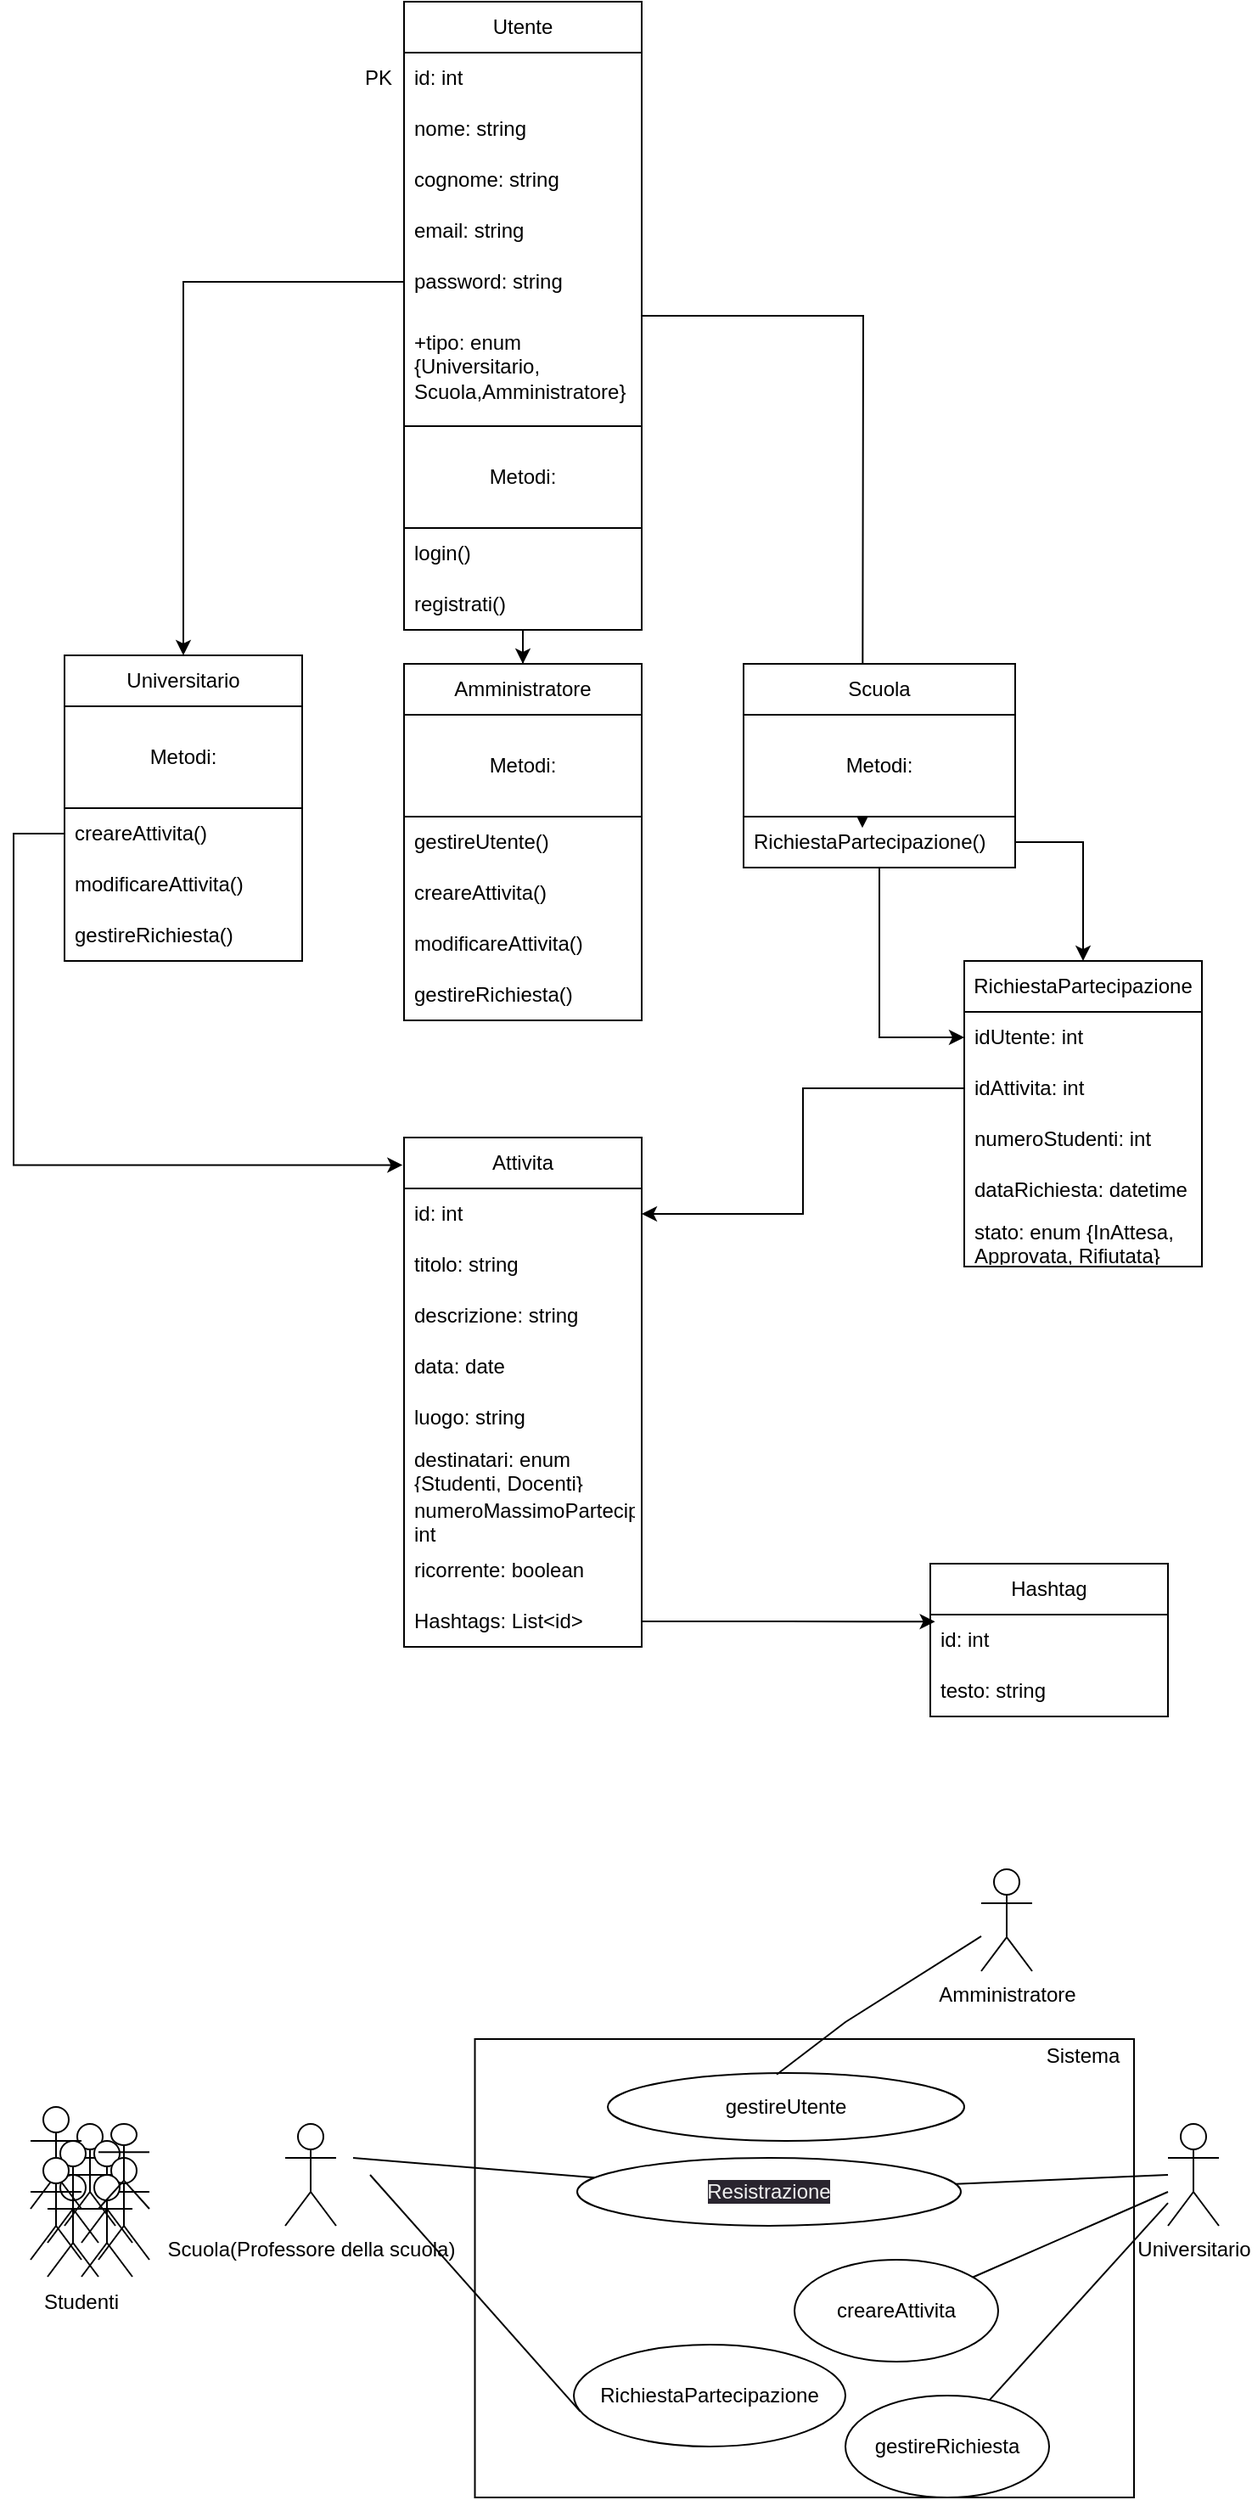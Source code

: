 <mxfile version="21.3.2" type="device">
  <diagram name="Страница 1" id="3SnI2dsSfNiY6uwZ70OO">
    <mxGraphModel dx="1009" dy="535" grid="1" gridSize="10" guides="1" tooltips="1" connect="1" arrows="1" fold="1" page="1" pageScale="1" pageWidth="827" pageHeight="1169" math="0" shadow="0">
      <root>
        <mxCell id="0" />
        <mxCell id="1" parent="0" />
        <mxCell id="pqyrR4Dr0prrITzy_fWj-87" value="" style="edgeStyle=orthogonalEdgeStyle;rounded=0;orthogonalLoop=1;jettySize=auto;html=1;entryX=0.5;entryY=0;entryDx=0;entryDy=0;" edge="1" parent="1" source="pqyrR4Dr0prrITzy_fWj-1" target="pqyrR4Dr0prrITzy_fWj-75">
          <mxGeometry relative="1" as="geometry" />
        </mxCell>
        <mxCell id="pqyrR4Dr0prrITzy_fWj-96" style="edgeStyle=orthogonalEdgeStyle;rounded=0;orthogonalLoop=1;jettySize=auto;html=1;" edge="1" parent="1" source="pqyrR4Dr0prrITzy_fWj-1">
          <mxGeometry relative="1" as="geometry">
            <mxPoint x="520" y="686.667" as="targetPoint" />
          </mxGeometry>
        </mxCell>
        <mxCell id="pqyrR4Dr0prrITzy_fWj-1" value="Utente" style="swimlane;fontStyle=0;childLayout=stackLayout;horizontal=1;startSize=30;horizontalStack=0;resizeParent=1;resizeParentMax=0;resizeLast=0;collapsible=1;marginBottom=0;whiteSpace=wrap;html=1;" vertex="1" parent="1">
          <mxGeometry x="250" y="200" width="140" height="370" as="geometry" />
        </mxCell>
        <mxCell id="pqyrR4Dr0prrITzy_fWj-2" value="id: int" style="text;strokeColor=none;fillColor=none;align=left;verticalAlign=middle;spacingLeft=4;spacingRight=4;overflow=hidden;points=[[0,0.5],[1,0.5]];portConstraint=eastwest;rotatable=0;whiteSpace=wrap;html=1;" vertex="1" parent="pqyrR4Dr0prrITzy_fWj-1">
          <mxGeometry y="30" width="140" height="30" as="geometry" />
        </mxCell>
        <mxCell id="pqyrR4Dr0prrITzy_fWj-3" value="nome: string" style="text;strokeColor=none;fillColor=none;align=left;verticalAlign=middle;spacingLeft=4;spacingRight=4;overflow=hidden;points=[[0,0.5],[1,0.5]];portConstraint=eastwest;rotatable=0;whiteSpace=wrap;html=1;" vertex="1" parent="pqyrR4Dr0prrITzy_fWj-1">
          <mxGeometry y="60" width="140" height="30" as="geometry" />
        </mxCell>
        <mxCell id="pqyrR4Dr0prrITzy_fWj-4" value="cognome: string" style="text;strokeColor=none;fillColor=none;align=left;verticalAlign=middle;spacingLeft=4;spacingRight=4;overflow=hidden;points=[[0,0.5],[1,0.5]];portConstraint=eastwest;rotatable=0;whiteSpace=wrap;html=1;" vertex="1" parent="pqyrR4Dr0prrITzy_fWj-1">
          <mxGeometry y="90" width="140" height="30" as="geometry" />
        </mxCell>
        <mxCell id="pqyrR4Dr0prrITzy_fWj-35" value="email: string" style="text;strokeColor=none;fillColor=none;align=left;verticalAlign=middle;spacingLeft=4;spacingRight=4;overflow=hidden;points=[[0,0.5],[1,0.5]];portConstraint=eastwest;rotatable=0;whiteSpace=wrap;html=1;" vertex="1" parent="pqyrR4Dr0prrITzy_fWj-1">
          <mxGeometry y="120" width="140" height="30" as="geometry" />
        </mxCell>
        <mxCell id="pqyrR4Dr0prrITzy_fWj-36" value="password: string" style="text;strokeColor=none;fillColor=none;align=left;verticalAlign=middle;spacingLeft=4;spacingRight=4;overflow=hidden;points=[[0,0.5],[1,0.5]];portConstraint=eastwest;rotatable=0;whiteSpace=wrap;html=1;" vertex="1" parent="pqyrR4Dr0prrITzy_fWj-1">
          <mxGeometry y="150" width="140" height="30" as="geometry" />
        </mxCell>
        <mxCell id="pqyrR4Dr0prrITzy_fWj-37" value="+tipo: enum {Universitario, Scuola,Amministratore}" style="text;strokeColor=none;fillColor=none;align=left;verticalAlign=middle;spacingLeft=4;spacingRight=4;overflow=hidden;points=[[0,0.5],[1,0.5]];portConstraint=eastwest;rotatable=0;whiteSpace=wrap;html=1;" vertex="1" parent="pqyrR4Dr0prrITzy_fWj-1">
          <mxGeometry y="180" width="140" height="70" as="geometry" />
        </mxCell>
        <mxCell id="pqyrR4Dr0prrITzy_fWj-71" value="Metodi:" style="rounded=0;whiteSpace=wrap;html=1;" vertex="1" parent="pqyrR4Dr0prrITzy_fWj-1">
          <mxGeometry y="250" width="140" height="60" as="geometry" />
        </mxCell>
        <mxCell id="pqyrR4Dr0prrITzy_fWj-72" value="login()" style="text;strokeColor=none;fillColor=none;align=left;verticalAlign=middle;spacingLeft=4;spacingRight=4;overflow=hidden;points=[[0,0.5],[1,0.5]];portConstraint=eastwest;rotatable=0;whiteSpace=wrap;html=1;" vertex="1" parent="pqyrR4Dr0prrITzy_fWj-1">
          <mxGeometry y="310" width="140" height="30" as="geometry" />
        </mxCell>
        <mxCell id="pqyrR4Dr0prrITzy_fWj-73" value="registrati()" style="text;strokeColor=none;fillColor=none;align=left;verticalAlign=middle;spacingLeft=4;spacingRight=4;overflow=hidden;points=[[0,0.5],[1,0.5]];portConstraint=eastwest;rotatable=0;whiteSpace=wrap;html=1;" vertex="1" parent="pqyrR4Dr0prrITzy_fWj-1">
          <mxGeometry y="340" width="140" height="30" as="geometry" />
        </mxCell>
        <mxCell id="pqyrR4Dr0prrITzy_fWj-43" value="Attivita" style="swimlane;fontStyle=0;childLayout=stackLayout;horizontal=1;startSize=30;horizontalStack=0;resizeParent=1;resizeParentMax=0;resizeLast=0;collapsible=1;marginBottom=0;whiteSpace=wrap;html=1;" vertex="1" parent="1">
          <mxGeometry x="250" y="869" width="140" height="300" as="geometry" />
        </mxCell>
        <mxCell id="pqyrR4Dr0prrITzy_fWj-44" value="id: int" style="text;strokeColor=none;fillColor=none;align=left;verticalAlign=middle;spacingLeft=4;spacingRight=4;overflow=hidden;points=[[0,0.5],[1,0.5]];portConstraint=eastwest;rotatable=0;whiteSpace=wrap;html=1;" vertex="1" parent="pqyrR4Dr0prrITzy_fWj-43">
          <mxGeometry y="30" width="140" height="30" as="geometry" />
        </mxCell>
        <mxCell id="pqyrR4Dr0prrITzy_fWj-45" value="titolo: string" style="text;strokeColor=none;fillColor=none;align=left;verticalAlign=middle;spacingLeft=4;spacingRight=4;overflow=hidden;points=[[0,0.5],[1,0.5]];portConstraint=eastwest;rotatable=0;whiteSpace=wrap;html=1;" vertex="1" parent="pqyrR4Dr0prrITzy_fWj-43">
          <mxGeometry y="60" width="140" height="30" as="geometry" />
        </mxCell>
        <mxCell id="pqyrR4Dr0prrITzy_fWj-46" value="descrizione: string" style="text;strokeColor=none;fillColor=none;align=left;verticalAlign=middle;spacingLeft=4;spacingRight=4;overflow=hidden;points=[[0,0.5],[1,0.5]];portConstraint=eastwest;rotatable=0;whiteSpace=wrap;html=1;" vertex="1" parent="pqyrR4Dr0prrITzy_fWj-43">
          <mxGeometry y="90" width="140" height="30" as="geometry" />
        </mxCell>
        <mxCell id="pqyrR4Dr0prrITzy_fWj-47" value="data: date" style="text;strokeColor=none;fillColor=none;align=left;verticalAlign=middle;spacingLeft=4;spacingRight=4;overflow=hidden;points=[[0,0.5],[1,0.5]];portConstraint=eastwest;rotatable=0;whiteSpace=wrap;html=1;" vertex="1" parent="pqyrR4Dr0prrITzy_fWj-43">
          <mxGeometry y="120" width="140" height="30" as="geometry" />
        </mxCell>
        <mxCell id="pqyrR4Dr0prrITzy_fWj-48" value="luogo: string" style="text;strokeColor=none;fillColor=none;align=left;verticalAlign=middle;spacingLeft=4;spacingRight=4;overflow=hidden;points=[[0,0.5],[1,0.5]];portConstraint=eastwest;rotatable=0;whiteSpace=wrap;html=1;" vertex="1" parent="pqyrR4Dr0prrITzy_fWj-43">
          <mxGeometry y="150" width="140" height="30" as="geometry" />
        </mxCell>
        <mxCell id="pqyrR4Dr0prrITzy_fWj-49" value="destinatari: enum {Studenti, Docenti}" style="text;strokeColor=none;fillColor=none;align=left;verticalAlign=middle;spacingLeft=4;spacingRight=4;overflow=hidden;points=[[0,0.5],[1,0.5]];portConstraint=eastwest;rotatable=0;whiteSpace=wrap;html=1;" vertex="1" parent="pqyrR4Dr0prrITzy_fWj-43">
          <mxGeometry y="180" width="140" height="30" as="geometry" />
        </mxCell>
        <mxCell id="pqyrR4Dr0prrITzy_fWj-50" value="numeroMassimoPartecipanti: int" style="text;strokeColor=none;fillColor=none;align=left;verticalAlign=middle;spacingLeft=4;spacingRight=4;overflow=hidden;points=[[0,0.5],[1,0.5]];portConstraint=eastwest;rotatable=0;whiteSpace=wrap;html=1;" vertex="1" parent="pqyrR4Dr0prrITzy_fWj-43">
          <mxGeometry y="210" width="140" height="30" as="geometry" />
        </mxCell>
        <mxCell id="pqyrR4Dr0prrITzy_fWj-104" value="ricorrente: boolean" style="text;strokeColor=none;fillColor=none;align=left;verticalAlign=middle;spacingLeft=4;spacingRight=4;overflow=hidden;points=[[0,0.5],[1,0.5]];portConstraint=eastwest;rotatable=0;whiteSpace=wrap;html=1;" vertex="1" parent="pqyrR4Dr0prrITzy_fWj-43">
          <mxGeometry y="240" width="140" height="30" as="geometry" />
        </mxCell>
        <mxCell id="pqyrR4Dr0prrITzy_fWj-105" value="Hashtags: List&amp;lt;id&amp;gt;" style="text;strokeColor=none;fillColor=none;align=left;verticalAlign=middle;spacingLeft=4;spacingRight=4;overflow=hidden;points=[[0,0.5],[1,0.5]];portConstraint=eastwest;rotatable=0;whiteSpace=wrap;html=1;" vertex="1" parent="pqyrR4Dr0prrITzy_fWj-43">
          <mxGeometry y="270" width="140" height="30" as="geometry" />
        </mxCell>
        <mxCell id="pqyrR4Dr0prrITzy_fWj-52" value="Hashtag" style="swimlane;fontStyle=0;childLayout=stackLayout;horizontal=1;startSize=30;horizontalStack=0;resizeParent=1;resizeParentMax=0;resizeLast=0;collapsible=1;marginBottom=0;whiteSpace=wrap;html=1;" vertex="1" parent="1">
          <mxGeometry x="560" y="1120" width="140" height="90" as="geometry" />
        </mxCell>
        <mxCell id="pqyrR4Dr0prrITzy_fWj-53" value="id: int" style="text;strokeColor=none;fillColor=none;align=left;verticalAlign=middle;spacingLeft=4;spacingRight=4;overflow=hidden;points=[[0,0.5],[1,0.5]];portConstraint=eastwest;rotatable=0;whiteSpace=wrap;html=1;" vertex="1" parent="pqyrR4Dr0prrITzy_fWj-52">
          <mxGeometry y="30" width="140" height="30" as="geometry" />
        </mxCell>
        <mxCell id="pqyrR4Dr0prrITzy_fWj-54" value="testo: string" style="text;strokeColor=none;fillColor=none;align=left;verticalAlign=middle;spacingLeft=4;spacingRight=4;overflow=hidden;points=[[0,0.5],[1,0.5]];portConstraint=eastwest;rotatable=0;whiteSpace=wrap;html=1;" vertex="1" parent="pqyrR4Dr0prrITzy_fWj-52">
          <mxGeometry y="60" width="140" height="30" as="geometry" />
        </mxCell>
        <mxCell id="pqyrR4Dr0prrITzy_fWj-62" value="RichiestaPartecipazione" style="swimlane;fontStyle=0;childLayout=stackLayout;horizontal=1;startSize=30;horizontalStack=0;resizeParent=1;resizeParentMax=0;resizeLast=0;collapsible=1;marginBottom=0;whiteSpace=wrap;html=1;" vertex="1" parent="1">
          <mxGeometry x="580" y="765" width="140" height="180" as="geometry" />
        </mxCell>
        <mxCell id="pqyrR4Dr0prrITzy_fWj-63" value="idUtente: int" style="text;strokeColor=none;fillColor=none;align=left;verticalAlign=middle;spacingLeft=4;spacingRight=4;overflow=hidden;points=[[0,0.5],[1,0.5]];portConstraint=eastwest;rotatable=0;whiteSpace=wrap;html=1;" vertex="1" parent="pqyrR4Dr0prrITzy_fWj-62">
          <mxGeometry y="30" width="140" height="30" as="geometry" />
        </mxCell>
        <mxCell id="pqyrR4Dr0prrITzy_fWj-103" value="idAttivita: int" style="text;strokeColor=none;fillColor=none;align=left;verticalAlign=middle;spacingLeft=4;spacingRight=4;overflow=hidden;points=[[0,0.5],[1,0.5]];portConstraint=eastwest;rotatable=0;whiteSpace=wrap;html=1;" vertex="1" parent="pqyrR4Dr0prrITzy_fWj-62">
          <mxGeometry y="60" width="140" height="30" as="geometry" />
        </mxCell>
        <mxCell id="pqyrR4Dr0prrITzy_fWj-64" value="numeroStudenti: int" style="text;strokeColor=none;fillColor=none;align=left;verticalAlign=middle;spacingLeft=4;spacingRight=4;overflow=hidden;points=[[0,0.5],[1,0.5]];portConstraint=eastwest;rotatable=0;whiteSpace=wrap;html=1;" vertex="1" parent="pqyrR4Dr0prrITzy_fWj-62">
          <mxGeometry y="90" width="140" height="30" as="geometry" />
        </mxCell>
        <mxCell id="pqyrR4Dr0prrITzy_fWj-65" value="dataRichiesta: datetime" style="text;strokeColor=none;fillColor=none;align=left;verticalAlign=middle;spacingLeft=4;spacingRight=4;overflow=hidden;points=[[0,0.5],[1,0.5]];portConstraint=eastwest;rotatable=0;whiteSpace=wrap;html=1;" vertex="1" parent="pqyrR4Dr0prrITzy_fWj-62">
          <mxGeometry y="120" width="140" height="30" as="geometry" />
        </mxCell>
        <mxCell id="pqyrR4Dr0prrITzy_fWj-66" value="stato: enum {InAttesa, Approvata, Rifiutata}" style="text;strokeColor=none;fillColor=none;align=left;verticalAlign=middle;spacingLeft=4;spacingRight=4;overflow=hidden;points=[[0,0.5],[1,0.5]];portConstraint=eastwest;rotatable=0;whiteSpace=wrap;html=1;" vertex="1" parent="pqyrR4Dr0prrITzy_fWj-62">
          <mxGeometry y="150" width="140" height="30" as="geometry" />
        </mxCell>
        <mxCell id="pqyrR4Dr0prrITzy_fWj-75" value="Amministratore" style="swimlane;fontStyle=0;childLayout=stackLayout;horizontal=1;startSize=30;horizontalStack=0;resizeParent=1;resizeParentMax=0;resizeLast=0;collapsible=1;marginBottom=0;whiteSpace=wrap;html=1;" vertex="1" parent="1">
          <mxGeometry x="250" y="590" width="140" height="210" as="geometry" />
        </mxCell>
        <mxCell id="pqyrR4Dr0prrITzy_fWj-83" value="Metodi:" style="rounded=0;whiteSpace=wrap;html=1;" vertex="1" parent="pqyrR4Dr0prrITzy_fWj-75">
          <mxGeometry y="30" width="140" height="60" as="geometry" />
        </mxCell>
        <mxCell id="pqyrR4Dr0prrITzy_fWj-84" value="&lt;div&gt;gestireUtente()&lt;/div&gt;" style="text;strokeColor=none;fillColor=none;align=left;verticalAlign=middle;spacingLeft=4;spacingRight=4;overflow=hidden;points=[[0,0.5],[1,0.5]];portConstraint=eastwest;rotatable=0;whiteSpace=wrap;html=1;" vertex="1" parent="pqyrR4Dr0prrITzy_fWj-75">
          <mxGeometry y="90" width="140" height="30" as="geometry" />
        </mxCell>
        <mxCell id="pqyrR4Dr0prrITzy_fWj-107" value="&lt;div&gt;creareAttivita()&lt;/div&gt;" style="text;strokeColor=none;fillColor=none;align=left;verticalAlign=middle;spacingLeft=4;spacingRight=4;overflow=hidden;points=[[0,0.5],[1,0.5]];portConstraint=eastwest;rotatable=0;whiteSpace=wrap;html=1;" vertex="1" parent="pqyrR4Dr0prrITzy_fWj-75">
          <mxGeometry y="120" width="140" height="30" as="geometry" />
        </mxCell>
        <mxCell id="pqyrR4Dr0prrITzy_fWj-85" value="&lt;div&gt;modificareAttivita()&lt;/div&gt;" style="text;strokeColor=none;fillColor=none;align=left;verticalAlign=middle;spacingLeft=4;spacingRight=4;overflow=hidden;points=[[0,0.5],[1,0.5]];portConstraint=eastwest;rotatable=0;whiteSpace=wrap;html=1;" vertex="1" parent="pqyrR4Dr0prrITzy_fWj-75">
          <mxGeometry y="150" width="140" height="30" as="geometry" />
        </mxCell>
        <mxCell id="pqyrR4Dr0prrITzy_fWj-86" value="gestireRichiesta()&lt;div&gt;&lt;/div&gt;" style="text;strokeColor=none;fillColor=none;align=left;verticalAlign=middle;spacingLeft=4;spacingRight=4;overflow=hidden;points=[[0,0.5],[1,0.5]];portConstraint=eastwest;rotatable=0;whiteSpace=wrap;html=1;" vertex="1" parent="pqyrR4Dr0prrITzy_fWj-75">
          <mxGeometry y="180" width="140" height="30" as="geometry" />
        </mxCell>
        <mxCell id="pqyrR4Dr0prrITzy_fWj-89" value="Universitario" style="swimlane;fontStyle=0;childLayout=stackLayout;horizontal=1;startSize=30;horizontalStack=0;resizeParent=1;resizeParentMax=0;resizeLast=0;collapsible=1;marginBottom=0;whiteSpace=wrap;html=1;" vertex="1" parent="1">
          <mxGeometry x="50" y="585" width="140" height="180" as="geometry" />
        </mxCell>
        <mxCell id="pqyrR4Dr0prrITzy_fWj-90" value="Metodi:" style="rounded=0;whiteSpace=wrap;html=1;" vertex="1" parent="pqyrR4Dr0prrITzy_fWj-89">
          <mxGeometry y="30" width="140" height="60" as="geometry" />
        </mxCell>
        <mxCell id="pqyrR4Dr0prrITzy_fWj-91" value="&lt;div&gt;creareAttivita()&lt;/div&gt;" style="text;strokeColor=none;fillColor=none;align=left;verticalAlign=middle;spacingLeft=4;spacingRight=4;overflow=hidden;points=[[0,0.5],[1,0.5]];portConstraint=eastwest;rotatable=0;whiteSpace=wrap;html=1;" vertex="1" parent="pqyrR4Dr0prrITzy_fWj-89">
          <mxGeometry y="90" width="140" height="30" as="geometry" />
        </mxCell>
        <mxCell id="pqyrR4Dr0prrITzy_fWj-92" value="&lt;div&gt;modificareAttivita()&lt;/div&gt;" style="text;strokeColor=none;fillColor=none;align=left;verticalAlign=middle;spacingLeft=4;spacingRight=4;overflow=hidden;points=[[0,0.5],[1,0.5]];portConstraint=eastwest;rotatable=0;whiteSpace=wrap;html=1;" vertex="1" parent="pqyrR4Dr0prrITzy_fWj-89">
          <mxGeometry y="120" width="140" height="30" as="geometry" />
        </mxCell>
        <mxCell id="pqyrR4Dr0prrITzy_fWj-93" value="&lt;div&gt;gestireRichiesta()&lt;/div&gt;" style="text;strokeColor=none;fillColor=none;align=left;verticalAlign=middle;spacingLeft=4;spacingRight=4;overflow=hidden;points=[[0,0.5],[1,0.5]];portConstraint=eastwest;rotatable=0;whiteSpace=wrap;html=1;" vertex="1" parent="pqyrR4Dr0prrITzy_fWj-89">
          <mxGeometry y="150" width="140" height="30" as="geometry" />
        </mxCell>
        <mxCell id="pqyrR4Dr0prrITzy_fWj-94" value="PK" style="text;html=1;strokeColor=none;fillColor=none;align=center;verticalAlign=middle;whiteSpace=wrap;rounded=0;" vertex="1" parent="1">
          <mxGeometry x="220" y="230" width="30" height="30" as="geometry" />
        </mxCell>
        <mxCell id="pqyrR4Dr0prrITzy_fWj-112" style="edgeStyle=orthogonalEdgeStyle;rounded=0;orthogonalLoop=1;jettySize=auto;html=1;" edge="1" parent="1" source="pqyrR4Dr0prrITzy_fWj-97" target="pqyrR4Dr0prrITzy_fWj-63">
          <mxGeometry relative="1" as="geometry" />
        </mxCell>
        <mxCell id="pqyrR4Dr0prrITzy_fWj-97" value="Scuola" style="swimlane;fontStyle=0;childLayout=stackLayout;horizontal=1;startSize=30;horizontalStack=0;resizeParent=1;resizeParentMax=0;resizeLast=0;collapsible=1;marginBottom=0;whiteSpace=wrap;html=1;" vertex="1" parent="1">
          <mxGeometry x="450" y="590" width="160" height="120" as="geometry" />
        </mxCell>
        <mxCell id="pqyrR4Dr0prrITzy_fWj-98" value="Metodi:" style="rounded=0;whiteSpace=wrap;html=1;" vertex="1" parent="pqyrR4Dr0prrITzy_fWj-97">
          <mxGeometry y="30" width="160" height="60" as="geometry" />
        </mxCell>
        <mxCell id="pqyrR4Dr0prrITzy_fWj-99" value="RichiestaPartecipazione()&lt;div&gt;&lt;/div&gt;" style="text;strokeColor=none;fillColor=none;align=left;verticalAlign=middle;spacingLeft=4;spacingRight=4;overflow=hidden;points=[[0,0.5],[1,0.5]];portConstraint=eastwest;rotatable=0;whiteSpace=wrap;html=1;" vertex="1" parent="pqyrR4Dr0prrITzy_fWj-97">
          <mxGeometry y="90" width="160" height="30" as="geometry" />
        </mxCell>
        <mxCell id="pqyrR4Dr0prrITzy_fWj-95" style="edgeStyle=orthogonalEdgeStyle;rounded=0;orthogonalLoop=1;jettySize=auto;html=1;entryX=0.5;entryY=0;entryDx=0;entryDy=0;" edge="1" parent="1" source="pqyrR4Dr0prrITzy_fWj-36" target="pqyrR4Dr0prrITzy_fWj-89">
          <mxGeometry relative="1" as="geometry">
            <mxPoint x="130.0" y="682.667" as="targetPoint" />
          </mxGeometry>
        </mxCell>
        <mxCell id="pqyrR4Dr0prrITzy_fWj-106" style="edgeStyle=orthogonalEdgeStyle;rounded=0;orthogonalLoop=1;jettySize=auto;html=1;entryX=0.5;entryY=0;entryDx=0;entryDy=0;" edge="1" parent="1" source="pqyrR4Dr0prrITzy_fWj-99" target="pqyrR4Dr0prrITzy_fWj-62">
          <mxGeometry relative="1" as="geometry" />
        </mxCell>
        <mxCell id="pqyrR4Dr0prrITzy_fWj-109" style="edgeStyle=orthogonalEdgeStyle;rounded=0;orthogonalLoop=1;jettySize=auto;html=1;entryX=0.02;entryY=0.139;entryDx=0;entryDy=0;entryPerimeter=0;" edge="1" parent="1" source="pqyrR4Dr0prrITzy_fWj-105" target="pqyrR4Dr0prrITzy_fWj-53">
          <mxGeometry relative="1" as="geometry" />
        </mxCell>
        <mxCell id="pqyrR4Dr0prrITzy_fWj-110" style="edgeStyle=orthogonalEdgeStyle;rounded=0;orthogonalLoop=1;jettySize=auto;html=1;entryX=-0.006;entryY=0.054;entryDx=0;entryDy=0;entryPerimeter=0;" edge="1" parent="1" source="pqyrR4Dr0prrITzy_fWj-91" target="pqyrR4Dr0prrITzy_fWj-43">
          <mxGeometry relative="1" as="geometry">
            <Array as="points">
              <mxPoint x="20" y="690" />
              <mxPoint x="20" y="885" />
            </Array>
          </mxGeometry>
        </mxCell>
        <mxCell id="pqyrR4Dr0prrITzy_fWj-111" style="edgeStyle=orthogonalEdgeStyle;rounded=0;orthogonalLoop=1;jettySize=auto;html=1;entryX=1;entryY=0.5;entryDx=0;entryDy=0;" edge="1" parent="1" source="pqyrR4Dr0prrITzy_fWj-103" target="pqyrR4Dr0prrITzy_fWj-44">
          <mxGeometry relative="1" as="geometry" />
        </mxCell>
        <mxCell id="pqyrR4Dr0prrITzy_fWj-113" value="Scuola(Professore della scuola)" style="shape=umlActor;verticalLabelPosition=bottom;verticalAlign=top;html=1;outlineConnect=0;" vertex="1" parent="1">
          <mxGeometry x="180" y="1450" width="30" height="60" as="geometry" />
        </mxCell>
        <mxCell id="pqyrR4Dr0prrITzy_fWj-115" value="Universitario" style="shape=umlActor;verticalLabelPosition=bottom;verticalAlign=top;html=1;outlineConnect=0;" vertex="1" parent="1">
          <mxGeometry x="700" y="1450" width="30" height="60" as="geometry" />
        </mxCell>
        <mxCell id="pqyrR4Dr0prrITzy_fWj-116" value="Amministratore" style="shape=umlActor;verticalLabelPosition=bottom;verticalAlign=top;html=1;outlineConnect=0;" vertex="1" parent="1">
          <mxGeometry x="590" y="1300" width="30" height="60" as="geometry" />
        </mxCell>
        <mxCell id="pqyrR4Dr0prrITzy_fWj-117" value="" style="shape=umlActor;verticalLabelPosition=bottom;verticalAlign=top;html=1;outlineConnect=0;" vertex="1" parent="1">
          <mxGeometry x="50" y="1450" width="30" height="60" as="geometry" />
        </mxCell>
        <mxCell id="pqyrR4Dr0prrITzy_fWj-124" value="" style="shape=umlActor;verticalLabelPosition=bottom;verticalAlign=top;html=1;outlineConnect=0;" vertex="1" parent="1">
          <mxGeometry x="60" y="1460" width="30" height="60" as="geometry" />
        </mxCell>
        <mxCell id="pqyrR4Dr0prrITzy_fWj-125" value="" style="shape=umlActor;verticalLabelPosition=bottom;verticalAlign=top;html=1;outlineConnect=0;" vertex="1" parent="1">
          <mxGeometry x="70" y="1470" width="30" height="60" as="geometry" />
        </mxCell>
        <mxCell id="pqyrR4Dr0prrITzy_fWj-126" value="" style="shape=umlActor;verticalLabelPosition=bottom;verticalAlign=top;html=1;outlineConnect=0;" vertex="1" parent="1">
          <mxGeometry x="40" y="1480" width="30" height="60" as="geometry" />
        </mxCell>
        <mxCell id="pqyrR4Dr0prrITzy_fWj-127" value="" style="shape=umlActor;verticalLabelPosition=bottom;verticalAlign=top;html=1;outlineConnect=0;" vertex="1" parent="1">
          <mxGeometry x="60" y="1480" width="30" height="60" as="geometry" />
        </mxCell>
        <mxCell id="pqyrR4Dr0prrITzy_fWj-128" value="" style="shape=umlActor;verticalLabelPosition=bottom;verticalAlign=top;html=1;outlineConnect=0;" vertex="1" parent="1">
          <mxGeometry x="40" y="1460" width="30" height="60" as="geometry" />
        </mxCell>
        <mxCell id="pqyrR4Dr0prrITzy_fWj-129" value="" style="shape=umlActor;verticalLabelPosition=bottom;verticalAlign=top;html=1;outlineConnect=0;" vertex="1" parent="1">
          <mxGeometry x="30" y="1440" width="30" height="60" as="geometry" />
        </mxCell>
        <mxCell id="pqyrR4Dr0prrITzy_fWj-130" value="" style="shape=umlActor;verticalLabelPosition=bottom;verticalAlign=top;html=1;outlineConnect=0;" vertex="1" parent="1">
          <mxGeometry x="30" y="1470" width="30" height="60" as="geometry" />
        </mxCell>
        <mxCell id="pqyrR4Dr0prrITzy_fWj-131" value="" style="shape=umlActor;verticalLabelPosition=bottom;verticalAlign=top;html=1;outlineConnect=0;" vertex="1" parent="1">
          <mxGeometry x="70" y="1450" width="30" height="50" as="geometry" />
        </mxCell>
        <mxCell id="pqyrR4Dr0prrITzy_fWj-132" value="Studenti" style="text;html=1;strokeColor=none;fillColor=none;align=center;verticalAlign=middle;whiteSpace=wrap;rounded=0;" vertex="1" parent="1">
          <mxGeometry x="30" y="1540" width="60" height="30" as="geometry" />
        </mxCell>
        <mxCell id="pqyrR4Dr0prrITzy_fWj-136" value="" style="rounded=0;whiteSpace=wrap;html=1;" vertex="1" parent="1">
          <mxGeometry x="291.75" y="1400" width="388.25" height="270" as="geometry" />
        </mxCell>
        <mxCell id="pqyrR4Dr0prrITzy_fWj-137" value="Sistema" style="text;html=1;strokeColor=none;fillColor=none;align=center;verticalAlign=middle;whiteSpace=wrap;rounded=0;" vertex="1" parent="1">
          <mxGeometry x="620" y="1400" width="60" height="20" as="geometry" />
        </mxCell>
        <mxCell id="pqyrR4Dr0prrITzy_fWj-140" value="" style="endArrow=none;html=1;rounded=0;" edge="1" parent="1" target="pqyrR4Dr0prrITzy_fWj-148">
          <mxGeometry width="50" height="50" relative="1" as="geometry">
            <mxPoint x="220" y="1470" as="sourcePoint" />
            <mxPoint x="370" y="1445" as="targetPoint" />
          </mxGeometry>
        </mxCell>
        <mxCell id="pqyrR4Dr0prrITzy_fWj-141" value="" style="endArrow=none;html=1;rounded=0;" edge="1" parent="1" source="pqyrR4Dr0prrITzy_fWj-148">
          <mxGeometry width="50" height="50" relative="1" as="geometry">
            <mxPoint x="540" y="1445" as="sourcePoint" />
            <mxPoint x="700" y="1480" as="targetPoint" />
          </mxGeometry>
        </mxCell>
        <mxCell id="pqyrR4Dr0prrITzy_fWj-143" value="" style="endArrow=none;html=1;rounded=0;" edge="1" parent="1" source="pqyrR4Dr0prrITzy_fWj-149">
          <mxGeometry width="50" height="50" relative="1" as="geometry">
            <mxPoint x="590" y="1510" as="sourcePoint" />
            <mxPoint x="700" y="1490" as="targetPoint" />
          </mxGeometry>
        </mxCell>
        <mxCell id="pqyrR4Dr0prrITzy_fWj-145" value="" style="endArrow=none;html=1;rounded=0;entryX=0.024;entryY=0.658;entryDx=0;entryDy=0;entryPerimeter=0;" edge="1" parent="1" target="pqyrR4Dr0prrITzy_fWj-150">
          <mxGeometry width="50" height="50" relative="1" as="geometry">
            <mxPoint x="230" y="1480" as="sourcePoint" />
            <mxPoint x="405" y="1555" as="targetPoint" />
          </mxGeometry>
        </mxCell>
        <mxCell id="pqyrR4Dr0prrITzy_fWj-147" value="" style="endArrow=none;html=1;rounded=0;" edge="1" parent="1" source="pqyrR4Dr0prrITzy_fWj-151" target="pqyrR4Dr0prrITzy_fWj-115">
          <mxGeometry width="50" height="50" relative="1" as="geometry">
            <mxPoint x="580" y="1607.5" as="sourcePoint" />
            <mxPoint x="710" y="1500" as="targetPoint" />
          </mxGeometry>
        </mxCell>
        <mxCell id="pqyrR4Dr0prrITzy_fWj-148" value="&lt;span style=&quot;color: rgb(240, 240, 240); font-family: Helvetica; font-size: 12px; font-style: normal; font-variant-ligatures: normal; font-variant-caps: normal; font-weight: 400; letter-spacing: normal; orphans: 2; text-align: center; text-indent: 0px; text-transform: none; widows: 2; word-spacing: 0px; -webkit-text-stroke-width: 0px; background-color: rgb(42, 37, 47); text-decoration-thickness: initial; text-decoration-style: initial; text-decoration-color: initial; float: none; display: inline !important;&quot;&gt;Resistrazione&lt;/span&gt;" style="ellipse;whiteSpace=wrap;html=1;" vertex="1" parent="1">
          <mxGeometry x="352" y="1470" width="226" height="40" as="geometry" />
        </mxCell>
        <mxCell id="pqyrR4Dr0prrITzy_fWj-149" value="creareAttivita" style="ellipse;whiteSpace=wrap;html=1;" vertex="1" parent="1">
          <mxGeometry x="480" y="1530" width="120" height="60" as="geometry" />
        </mxCell>
        <mxCell id="pqyrR4Dr0prrITzy_fWj-150" value="RichiestaPartecipazione" style="ellipse;whiteSpace=wrap;html=1;" vertex="1" parent="1">
          <mxGeometry x="350" y="1580" width="160" height="60" as="geometry" />
        </mxCell>
        <mxCell id="pqyrR4Dr0prrITzy_fWj-151" value="gestireRichiesta" style="ellipse;whiteSpace=wrap;html=1;" vertex="1" parent="1">
          <mxGeometry x="510" y="1610" width="120" height="60" as="geometry" />
        </mxCell>
        <mxCell id="pqyrR4Dr0prrITzy_fWj-154" value="gestireUtente" style="ellipse;whiteSpace=wrap;html=1;" vertex="1" parent="1">
          <mxGeometry x="370" y="1420" width="210" height="40" as="geometry" />
        </mxCell>
        <mxCell id="pqyrR4Dr0prrITzy_fWj-155" value="" style="endArrow=none;html=1;rounded=0;entryX=0.474;entryY=0.021;entryDx=0;entryDy=0;entryPerimeter=0;" edge="1" parent="1" source="pqyrR4Dr0prrITzy_fWj-116" target="pqyrR4Dr0prrITzy_fWj-154">
          <mxGeometry width="50" height="50" relative="1" as="geometry">
            <mxPoint x="230" y="1480" as="sourcePoint" />
            <mxPoint x="372" y="1492" as="targetPoint" />
            <Array as="points">
              <mxPoint x="510" y="1390" />
            </Array>
          </mxGeometry>
        </mxCell>
      </root>
    </mxGraphModel>
  </diagram>
</mxfile>
